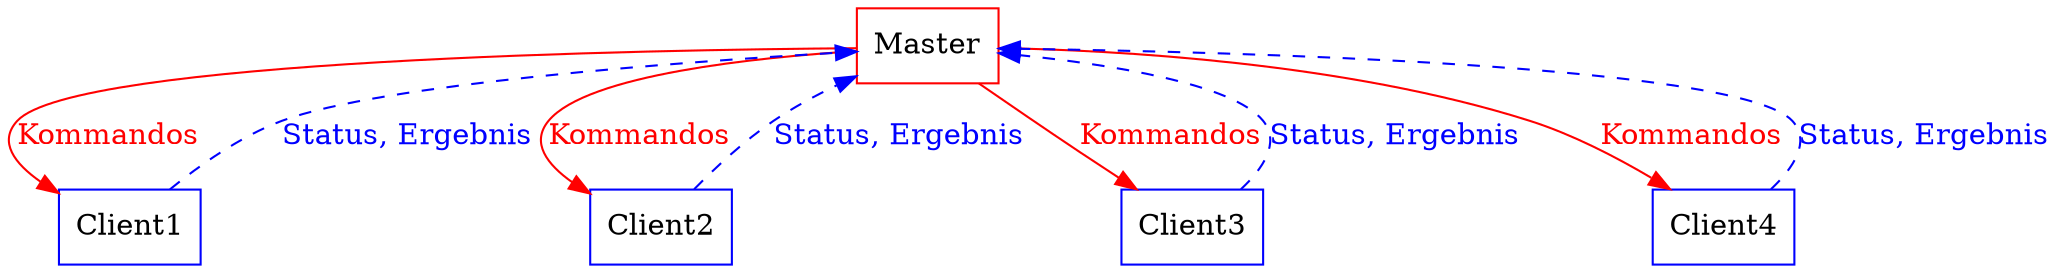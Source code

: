 digraph hierachy { 

	node [shape=box,color="red"]
	Master
	node [shape=box,color="blue"]
	Client1
	Client2
	Client3
	Client4
	Master->{Client1, Client2, Client3, Client4}[label="Kommandos" color="red" fontcolor="red"]
	edge [splines=curved style=dashed fontcolor="blue" label="Status, Ergebnis" color="blue"]
	Client1->Master
	Client2->Master
	Client3->Master
	Client4->Master
}
